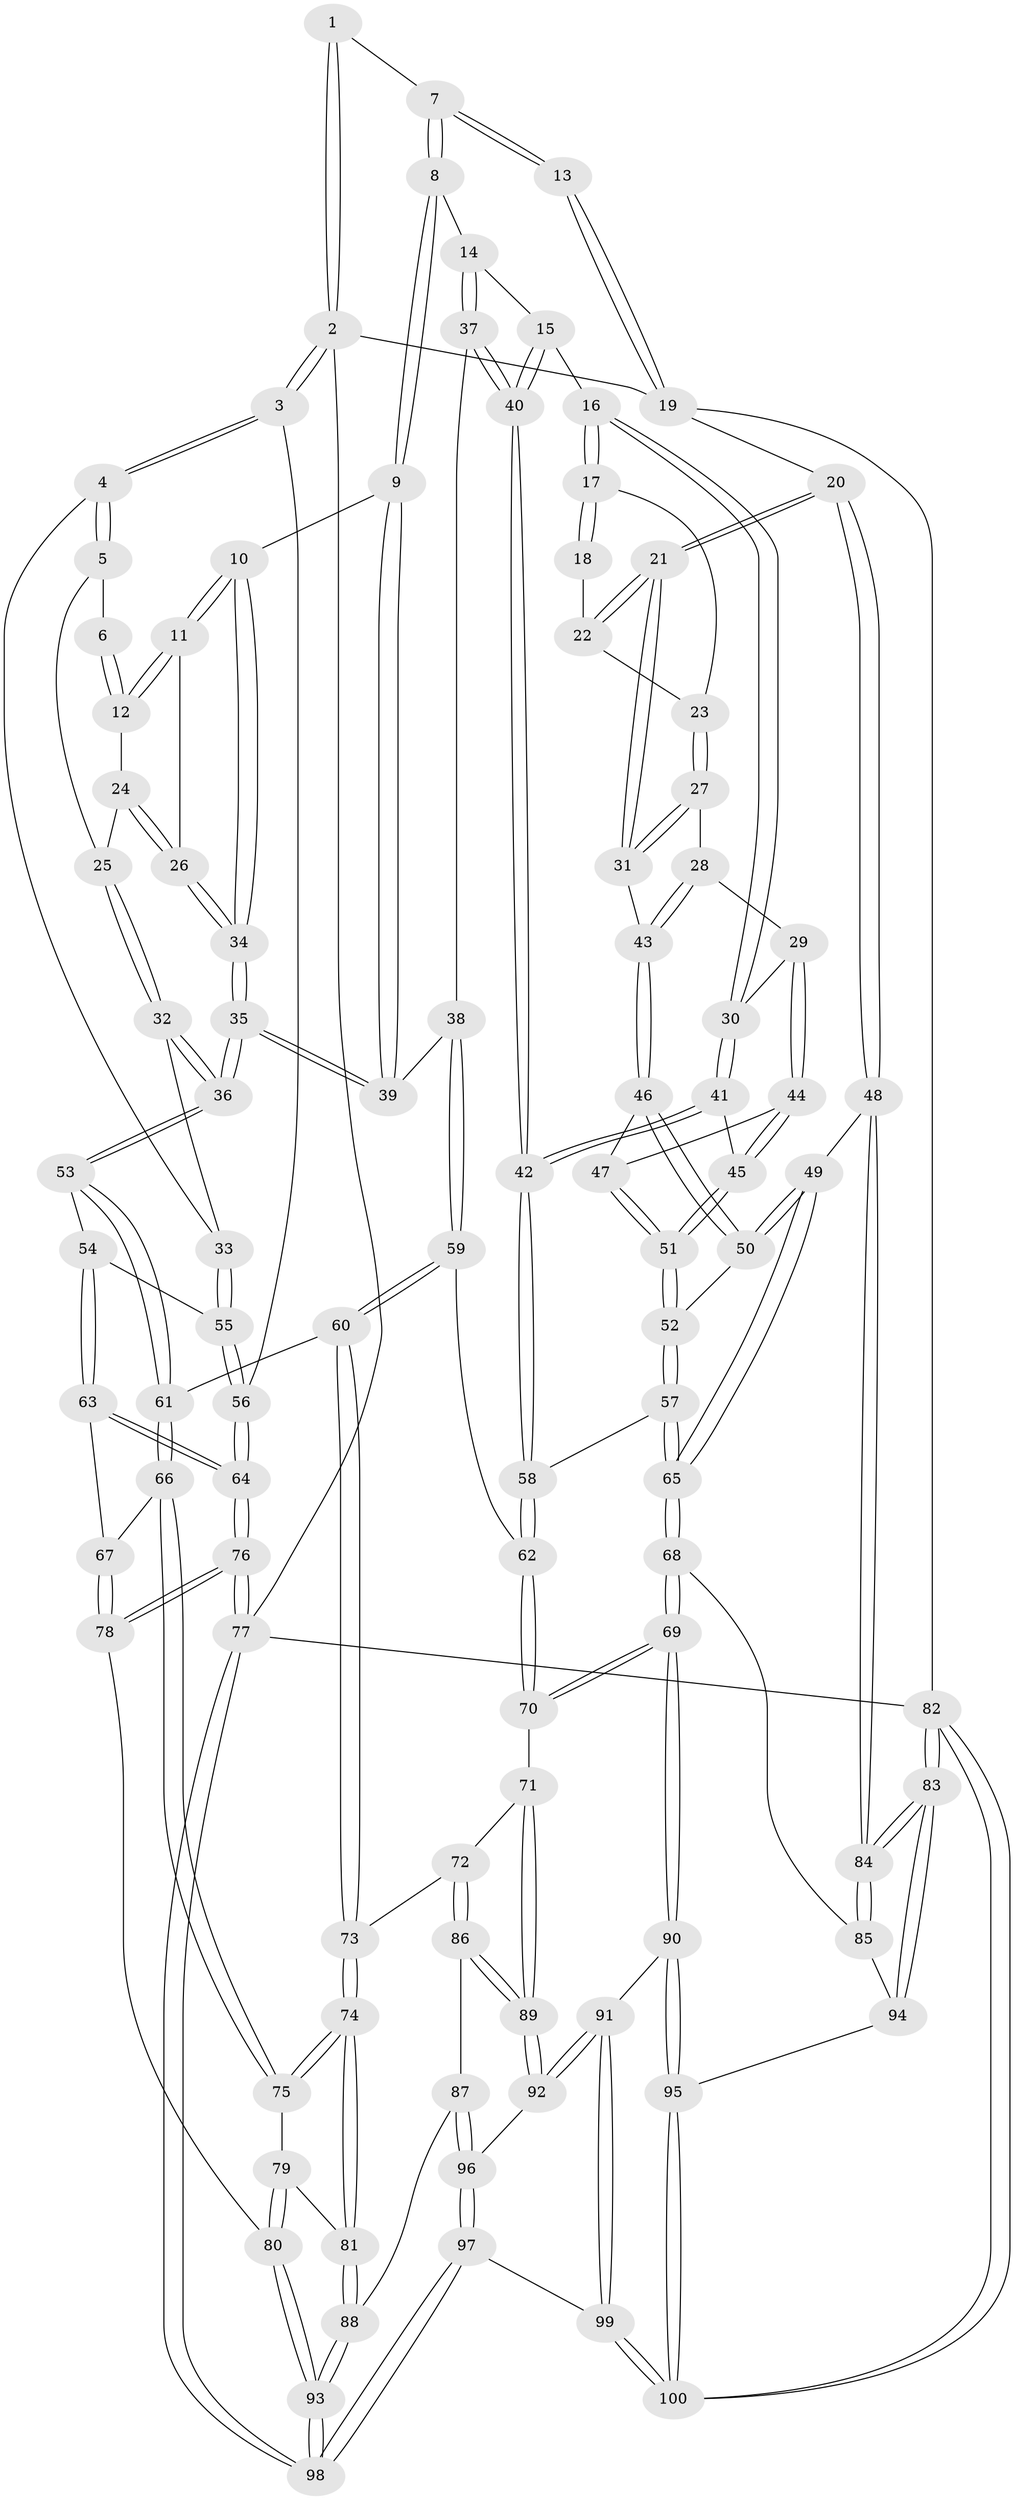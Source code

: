 // coarse degree distribution, {2: 0.05714285714285714, 4: 0.22857142857142856, 3: 0.7142857142857143}
// Generated by graph-tools (version 1.1) at 2025/38/03/04/25 23:38:25]
// undirected, 100 vertices, 247 edges
graph export_dot {
  node [color=gray90,style=filled];
  1 [pos="+0.22306649675621076+0"];
  2 [pos="+0+0"];
  3 [pos="+0+0.16160027845303648"];
  4 [pos="+0+0.17490943553886926"];
  5 [pos="+0.1717451607670108+0.02733465786599198"];
  6 [pos="+0.20663983250822462+0"];
  7 [pos="+0.5088632586062999+0"];
  8 [pos="+0.5088806177741192+0"];
  9 [pos="+0.4281179227451037+0.10395849985071173"];
  10 [pos="+0.4125373241706569+0.11149004057066567"];
  11 [pos="+0.33665000252625144+0.11779329202735216"];
  12 [pos="+0.2847832846144532+0.11243446103807535"];
  13 [pos="+0.8746202107465515+0"];
  14 [pos="+0.5341718052769885+0.014280316122284704"];
  15 [pos="+0.6875726890123948+0.14880941507802437"];
  16 [pos="+0.7904127079662411+0.14535951762633445"];
  17 [pos="+0.8170950559727517+0.10088290913400423"];
  18 [pos="+0.8709339816714853+0"];
  19 [pos="+1+0"];
  20 [pos="+1+0.20088701858612704"];
  21 [pos="+1+0.1794410546450916"];
  22 [pos="+0.9386272975010626+0.06535222180618737"];
  23 [pos="+0.9252882254644186+0.14430824570425047"];
  24 [pos="+0.2116966773579053+0.12003454143015405"];
  25 [pos="+0.19811206324493305+0.1170486669235138"];
  26 [pos="+0.2656626186253337+0.17501127371533834"];
  27 [pos="+0.9348216138670413+0.1607471872617366"];
  28 [pos="+0.8774377853604854+0.2072137174892698"];
  29 [pos="+0.8551689477485901+0.2108678766834542"];
  30 [pos="+0.7936491115258616+0.15242224899560605"];
  31 [pos="+1+0.18404424008735454"];
  32 [pos="+0.15198492002856234+0.20698505781937984"];
  33 [pos="+0+0.18340397526330737"];
  34 [pos="+0.28202483730416905+0.2538573322955703"];
  35 [pos="+0.24556861224447873+0.3314467271138541"];
  36 [pos="+0.24184242680500292+0.3351682115755642"];
  37 [pos="+0.5840693962306711+0.31145913340847686"];
  38 [pos="+0.479805567080045+0.30506970547220474"];
  39 [pos="+0.4438032990411617+0.2650277182195854"];
  40 [pos="+0.6612929537993754+0.35730661327788954"];
  41 [pos="+0.7543613767134574+0.29987642731436936"];
  42 [pos="+0.6625170444209012+0.3590033137932048"];
  43 [pos="+0.9340175401070357+0.2504706277371589"];
  44 [pos="+0.848056327147072+0.26230996667456163"];
  45 [pos="+0.7683962922123928+0.2978609084517058"];
  46 [pos="+0.9301988287168301+0.28333097004031826"];
  47 [pos="+0.8556935569734172+0.2702901006683964"];
  48 [pos="+1+0.4441769439935817"];
  49 [pos="+1+0.45369224497475946"];
  50 [pos="+0.9778141218298707+0.38030594686309305"];
  51 [pos="+0.8691238856341623+0.34756112308077386"];
  52 [pos="+0.8705407252518033+0.3498402852786369"];
  53 [pos="+0.2362942568639047+0.3671185617975439"];
  54 [pos="+0.1322197525726309+0.3633429236096992"];
  55 [pos="+0.11331106226358786+0.3532463274260034"];
  56 [pos="+0+0.3507371390985441"];
  57 [pos="+0.7258044185282093+0.45353283830395325"];
  58 [pos="+0.6671465353157169+0.38975785467408053"];
  59 [pos="+0.41832568914543816+0.43045337974216286"];
  60 [pos="+0.27006234288139636+0.44092628279006885"];
  61 [pos="+0.25989958739334185+0.4347024667081191"];
  62 [pos="+0.5101651185020492+0.49711827884197035"];
  63 [pos="+0+0.4830048530121649"];
  64 [pos="+0+0.46985138951038924"];
  65 [pos="+0.8037256320601992+0.5961820690418633"];
  66 [pos="+0.13373828410710786+0.5454104014868483"];
  67 [pos="+0.12807265866121947+0.544575375875132"];
  68 [pos="+0.7948568951625854+0.6246612083146653"];
  69 [pos="+0.7690176874038284+0.6529684437916703"];
  70 [pos="+0.5042779076026099+0.6261782600527385"];
  71 [pos="+0.4784410140078717+0.6488470515762058"];
  72 [pos="+0.4586946462331546+0.6502173080280816"];
  73 [pos="+0.35364826138593325+0.6459254468173876"];
  74 [pos="+0.32388846656146725+0.6754707593823523"];
  75 [pos="+0.13604423603646945+0.556928729135355"];
  76 [pos="+0+0.6571535128742393"];
  77 [pos="+0+1"];
  78 [pos="+0+0.6889818130761608"];
  79 [pos="+0.1374591180482417+0.5820282120444538"];
  80 [pos="+0.13804263358581287+0.7529149211990219"];
  81 [pos="+0.3124281999678857+0.6901332924579272"];
  82 [pos="+1+1"];
  83 [pos="+1+0.9989974305670843"];
  84 [pos="+1+0.8042492330994385"];
  85 [pos="+0.8760885891504332+0.6806764739228712"];
  86 [pos="+0.4062002159622719+0.7883422022884008"];
  87 [pos="+0.35125924723714863+0.8178177545749126"];
  88 [pos="+0.2947764809972992+0.7147378670530646"];
  89 [pos="+0.523074585626173+0.8147957274831131"];
  90 [pos="+0.7554972795313574+0.7144789424745875"];
  91 [pos="+0.5548057137557334+0.8502672958017936"];
  92 [pos="+0.5274070785909525+0.8249759715860139"];
  93 [pos="+0.14966542711347083+0.7676908965708582"];
  94 [pos="+0.9618876780591817+0.8218018776137411"];
  95 [pos="+0.8026151742287136+0.8902986065139643"];
  96 [pos="+0.36027700512725414+0.867785865103745"];
  97 [pos="+0.2579900050701169+1"];
  98 [pos="+0.09466288814591943+1"];
  99 [pos="+0.5833882663741209+1"];
  100 [pos="+0.783809575458009+1"];
  1 -- 2;
  1 -- 2;
  1 -- 7;
  2 -- 3;
  2 -- 3;
  2 -- 19;
  2 -- 77;
  3 -- 4;
  3 -- 4;
  3 -- 56;
  4 -- 5;
  4 -- 5;
  4 -- 33;
  5 -- 6;
  5 -- 25;
  6 -- 12;
  6 -- 12;
  7 -- 8;
  7 -- 8;
  7 -- 13;
  7 -- 13;
  8 -- 9;
  8 -- 9;
  8 -- 14;
  9 -- 10;
  9 -- 39;
  9 -- 39;
  10 -- 11;
  10 -- 11;
  10 -- 34;
  10 -- 34;
  11 -- 12;
  11 -- 12;
  11 -- 26;
  12 -- 24;
  13 -- 19;
  13 -- 19;
  14 -- 15;
  14 -- 37;
  14 -- 37;
  15 -- 16;
  15 -- 40;
  15 -- 40;
  16 -- 17;
  16 -- 17;
  16 -- 30;
  16 -- 30;
  17 -- 18;
  17 -- 18;
  17 -- 23;
  18 -- 22;
  19 -- 20;
  19 -- 82;
  20 -- 21;
  20 -- 21;
  20 -- 48;
  20 -- 48;
  21 -- 22;
  21 -- 22;
  21 -- 31;
  21 -- 31;
  22 -- 23;
  23 -- 27;
  23 -- 27;
  24 -- 25;
  24 -- 26;
  24 -- 26;
  25 -- 32;
  25 -- 32;
  26 -- 34;
  26 -- 34;
  27 -- 28;
  27 -- 31;
  27 -- 31;
  28 -- 29;
  28 -- 43;
  28 -- 43;
  29 -- 30;
  29 -- 44;
  29 -- 44;
  30 -- 41;
  30 -- 41;
  31 -- 43;
  32 -- 33;
  32 -- 36;
  32 -- 36;
  33 -- 55;
  33 -- 55;
  34 -- 35;
  34 -- 35;
  35 -- 36;
  35 -- 36;
  35 -- 39;
  35 -- 39;
  36 -- 53;
  36 -- 53;
  37 -- 38;
  37 -- 40;
  37 -- 40;
  38 -- 39;
  38 -- 59;
  38 -- 59;
  40 -- 42;
  40 -- 42;
  41 -- 42;
  41 -- 42;
  41 -- 45;
  42 -- 58;
  42 -- 58;
  43 -- 46;
  43 -- 46;
  44 -- 45;
  44 -- 45;
  44 -- 47;
  45 -- 51;
  45 -- 51;
  46 -- 47;
  46 -- 50;
  46 -- 50;
  47 -- 51;
  47 -- 51;
  48 -- 49;
  48 -- 84;
  48 -- 84;
  49 -- 50;
  49 -- 50;
  49 -- 65;
  49 -- 65;
  50 -- 52;
  51 -- 52;
  51 -- 52;
  52 -- 57;
  52 -- 57;
  53 -- 54;
  53 -- 61;
  53 -- 61;
  54 -- 55;
  54 -- 63;
  54 -- 63;
  55 -- 56;
  55 -- 56;
  56 -- 64;
  56 -- 64;
  57 -- 58;
  57 -- 65;
  57 -- 65;
  58 -- 62;
  58 -- 62;
  59 -- 60;
  59 -- 60;
  59 -- 62;
  60 -- 61;
  60 -- 73;
  60 -- 73;
  61 -- 66;
  61 -- 66;
  62 -- 70;
  62 -- 70;
  63 -- 64;
  63 -- 64;
  63 -- 67;
  64 -- 76;
  64 -- 76;
  65 -- 68;
  65 -- 68;
  66 -- 67;
  66 -- 75;
  66 -- 75;
  67 -- 78;
  67 -- 78;
  68 -- 69;
  68 -- 69;
  68 -- 85;
  69 -- 70;
  69 -- 70;
  69 -- 90;
  69 -- 90;
  70 -- 71;
  71 -- 72;
  71 -- 89;
  71 -- 89;
  72 -- 73;
  72 -- 86;
  72 -- 86;
  73 -- 74;
  73 -- 74;
  74 -- 75;
  74 -- 75;
  74 -- 81;
  74 -- 81;
  75 -- 79;
  76 -- 77;
  76 -- 77;
  76 -- 78;
  76 -- 78;
  77 -- 98;
  77 -- 98;
  77 -- 82;
  78 -- 80;
  79 -- 80;
  79 -- 80;
  79 -- 81;
  80 -- 93;
  80 -- 93;
  81 -- 88;
  81 -- 88;
  82 -- 83;
  82 -- 83;
  82 -- 100;
  82 -- 100;
  83 -- 84;
  83 -- 84;
  83 -- 94;
  83 -- 94;
  84 -- 85;
  84 -- 85;
  85 -- 94;
  86 -- 87;
  86 -- 89;
  86 -- 89;
  87 -- 88;
  87 -- 96;
  87 -- 96;
  88 -- 93;
  88 -- 93;
  89 -- 92;
  89 -- 92;
  90 -- 91;
  90 -- 95;
  90 -- 95;
  91 -- 92;
  91 -- 92;
  91 -- 99;
  91 -- 99;
  92 -- 96;
  93 -- 98;
  93 -- 98;
  94 -- 95;
  95 -- 100;
  95 -- 100;
  96 -- 97;
  96 -- 97;
  97 -- 98;
  97 -- 98;
  97 -- 99;
  99 -- 100;
  99 -- 100;
}
